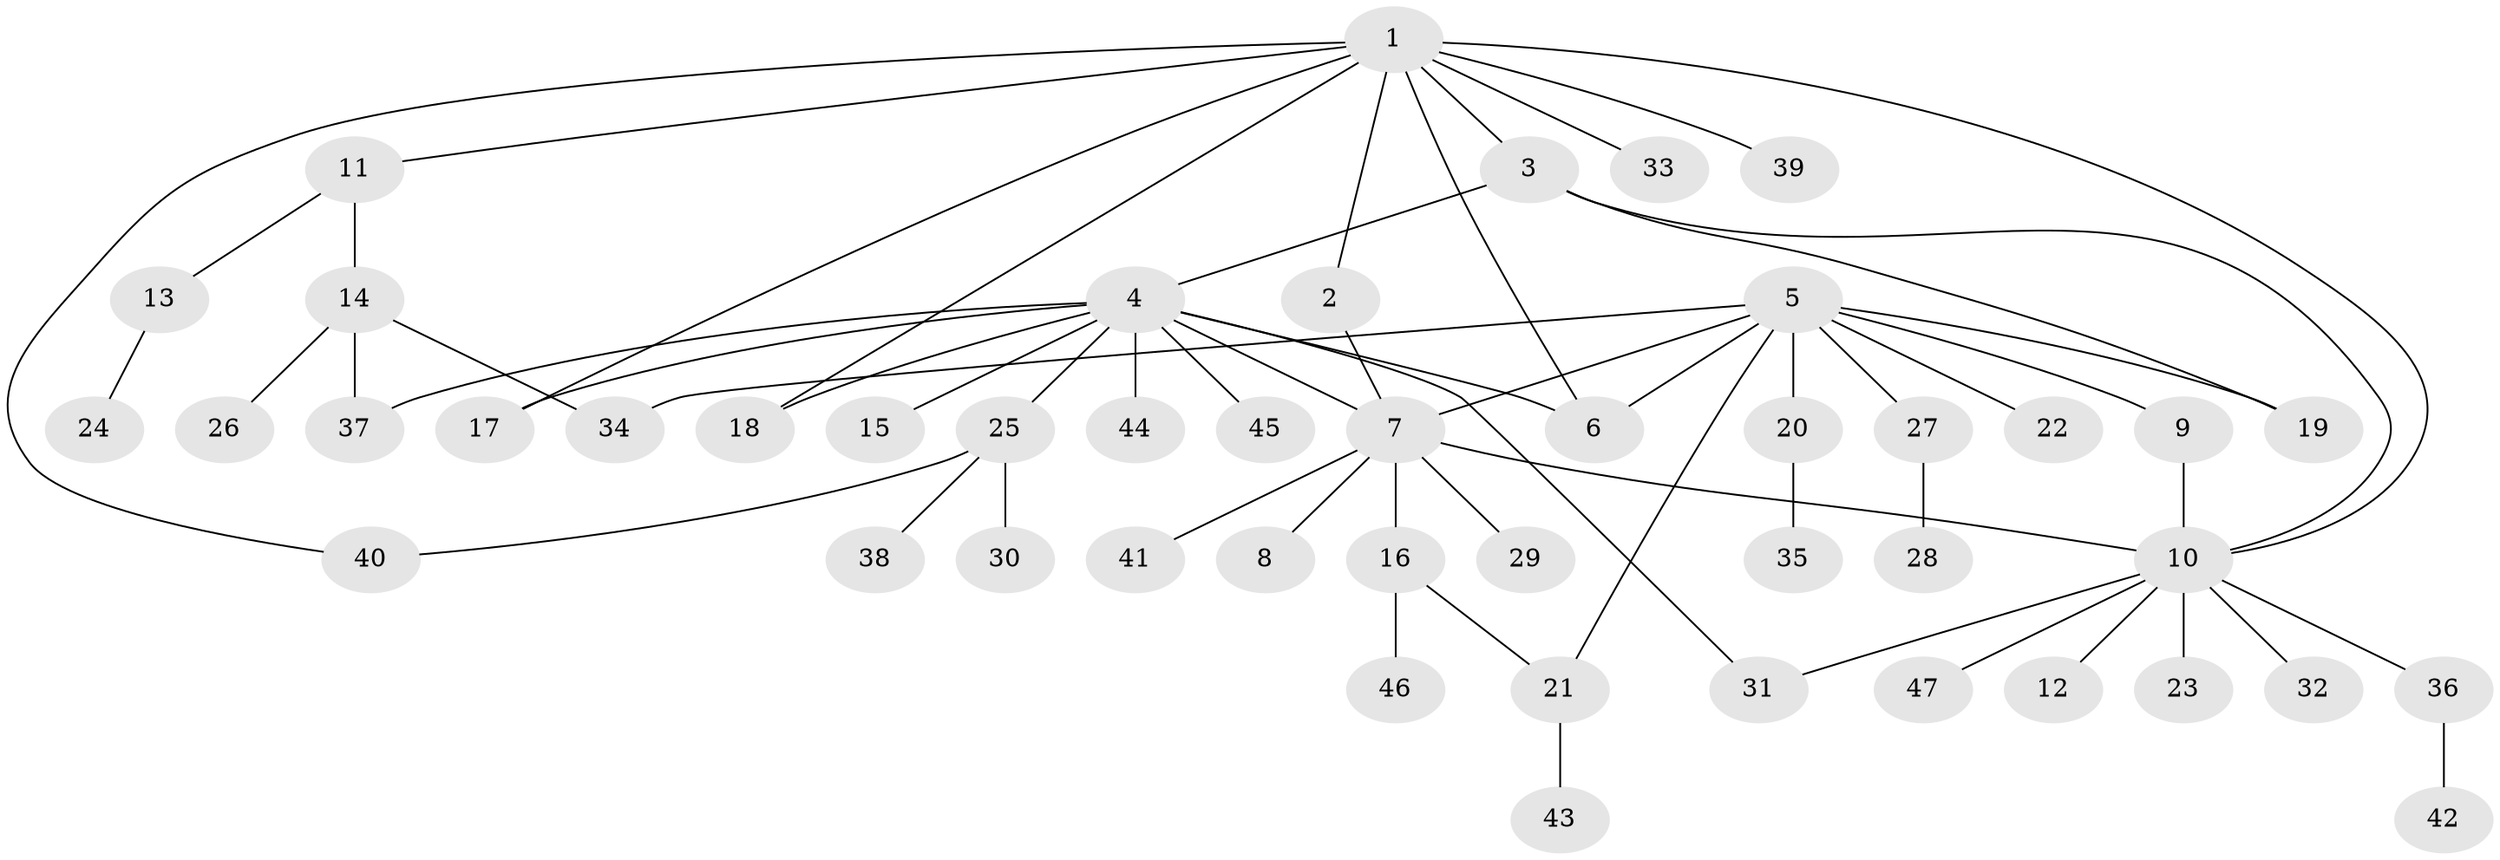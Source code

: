 // Generated by graph-tools (version 1.1) at 2025/15/03/09/25 04:15:59]
// undirected, 47 vertices, 60 edges
graph export_dot {
graph [start="1"]
  node [color=gray90,style=filled];
  1;
  2;
  3;
  4;
  5;
  6;
  7;
  8;
  9;
  10;
  11;
  12;
  13;
  14;
  15;
  16;
  17;
  18;
  19;
  20;
  21;
  22;
  23;
  24;
  25;
  26;
  27;
  28;
  29;
  30;
  31;
  32;
  33;
  34;
  35;
  36;
  37;
  38;
  39;
  40;
  41;
  42;
  43;
  44;
  45;
  46;
  47;
  1 -- 2;
  1 -- 3;
  1 -- 6;
  1 -- 10;
  1 -- 11;
  1 -- 17;
  1 -- 18;
  1 -- 33;
  1 -- 39;
  1 -- 40;
  2 -- 7;
  3 -- 4;
  3 -- 10;
  3 -- 19;
  4 -- 6;
  4 -- 7;
  4 -- 15;
  4 -- 17;
  4 -- 18;
  4 -- 25;
  4 -- 31;
  4 -- 37;
  4 -- 44;
  4 -- 45;
  5 -- 6;
  5 -- 7;
  5 -- 9;
  5 -- 19;
  5 -- 20;
  5 -- 21;
  5 -- 22;
  5 -- 27;
  5 -- 34;
  7 -- 8;
  7 -- 10;
  7 -- 16;
  7 -- 29;
  7 -- 41;
  9 -- 10;
  10 -- 12;
  10 -- 23;
  10 -- 31;
  10 -- 32;
  10 -- 36;
  10 -- 47;
  11 -- 13;
  11 -- 14;
  13 -- 24;
  14 -- 26;
  14 -- 34;
  14 -- 37;
  16 -- 21;
  16 -- 46;
  20 -- 35;
  21 -- 43;
  25 -- 30;
  25 -- 38;
  25 -- 40;
  27 -- 28;
  36 -- 42;
}
